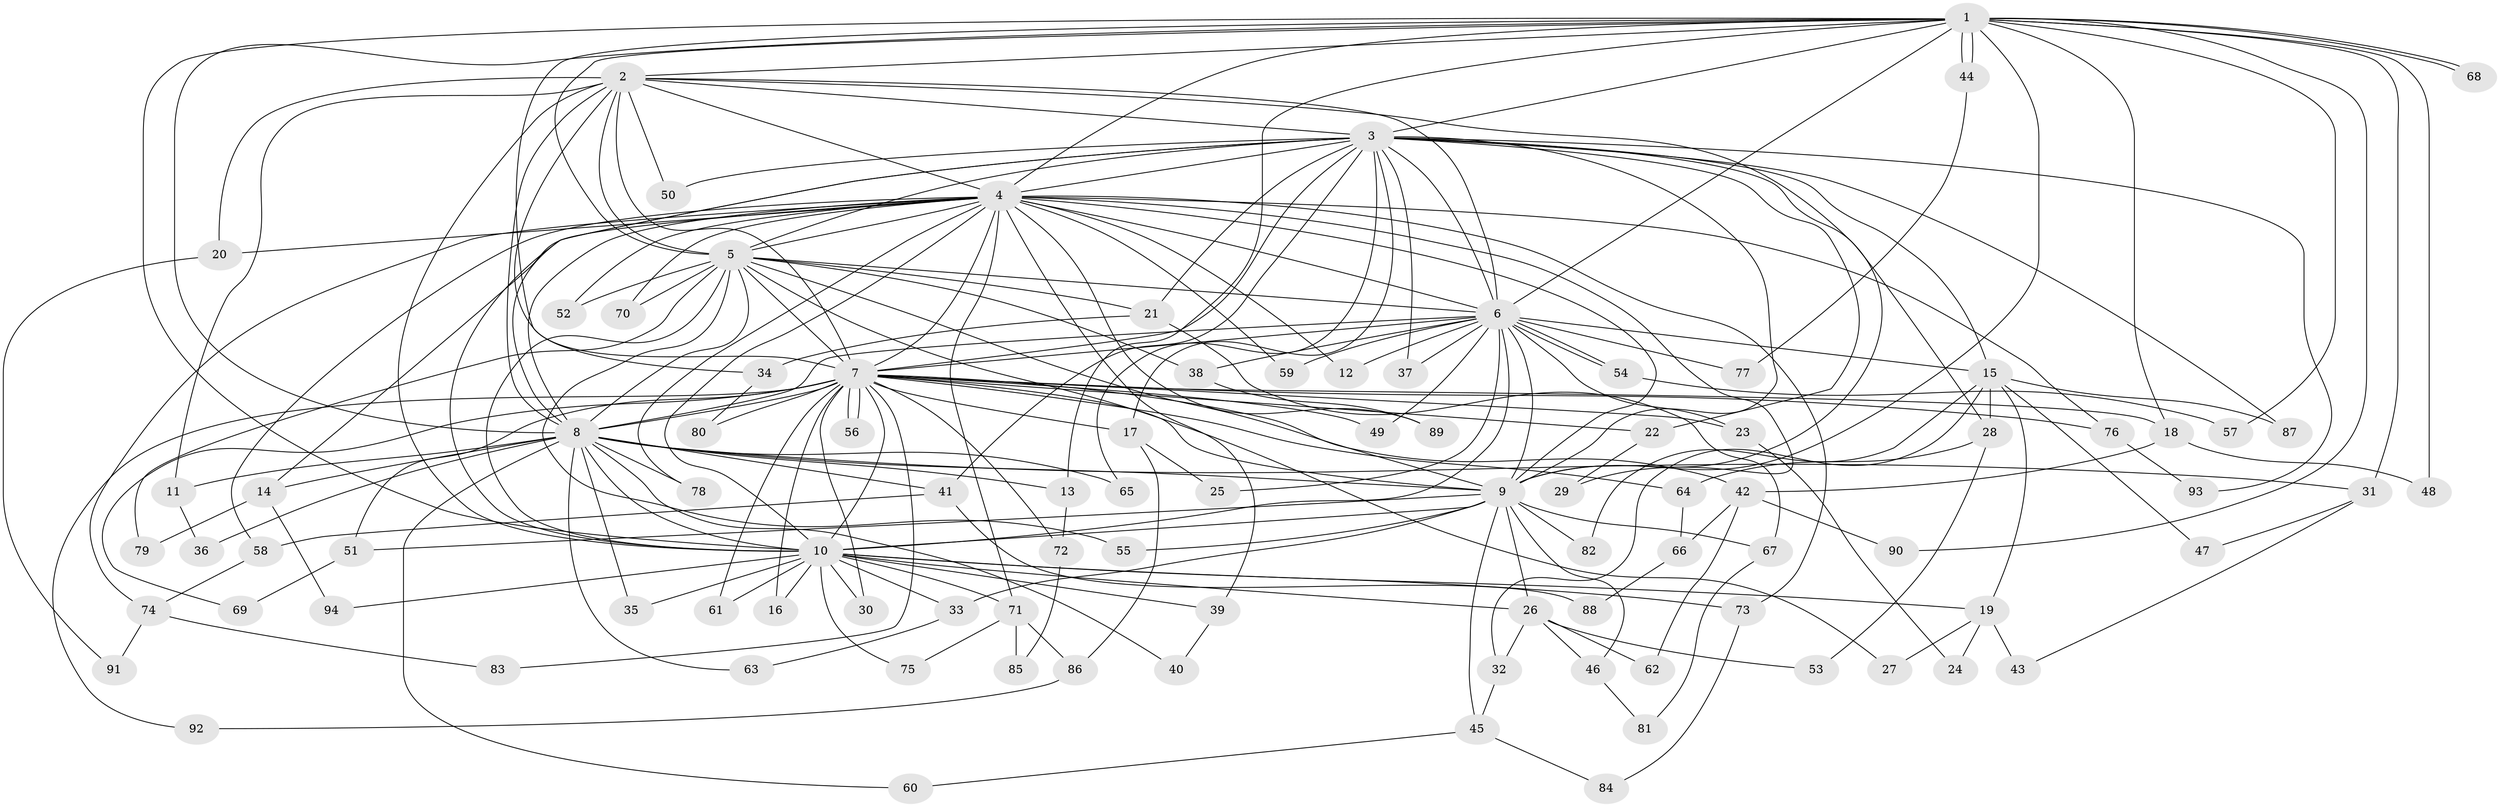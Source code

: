 // Generated by graph-tools (version 1.1) at 2025/34/03/09/25 02:34:45]
// undirected, 94 vertices, 213 edges
graph export_dot {
graph [start="1"]
  node [color=gray90,style=filled];
  1;
  2;
  3;
  4;
  5;
  6;
  7;
  8;
  9;
  10;
  11;
  12;
  13;
  14;
  15;
  16;
  17;
  18;
  19;
  20;
  21;
  22;
  23;
  24;
  25;
  26;
  27;
  28;
  29;
  30;
  31;
  32;
  33;
  34;
  35;
  36;
  37;
  38;
  39;
  40;
  41;
  42;
  43;
  44;
  45;
  46;
  47;
  48;
  49;
  50;
  51;
  52;
  53;
  54;
  55;
  56;
  57;
  58;
  59;
  60;
  61;
  62;
  63;
  64;
  65;
  66;
  67;
  68;
  69;
  70;
  71;
  72;
  73;
  74;
  75;
  76;
  77;
  78;
  79;
  80;
  81;
  82;
  83;
  84;
  85;
  86;
  87;
  88;
  89;
  90;
  91;
  92;
  93;
  94;
  1 -- 2;
  1 -- 3;
  1 -- 4;
  1 -- 5;
  1 -- 6;
  1 -- 7;
  1 -- 8;
  1 -- 9;
  1 -- 10;
  1 -- 13;
  1 -- 18;
  1 -- 31;
  1 -- 44;
  1 -- 44;
  1 -- 48;
  1 -- 57;
  1 -- 68;
  1 -- 68;
  1 -- 90;
  2 -- 3;
  2 -- 4;
  2 -- 5;
  2 -- 6;
  2 -- 7;
  2 -- 8;
  2 -- 9;
  2 -- 10;
  2 -- 11;
  2 -- 20;
  2 -- 34;
  2 -- 50;
  3 -- 4;
  3 -- 5;
  3 -- 6;
  3 -- 7;
  3 -- 8;
  3 -- 9;
  3 -- 10;
  3 -- 15;
  3 -- 17;
  3 -- 21;
  3 -- 22;
  3 -- 28;
  3 -- 37;
  3 -- 41;
  3 -- 50;
  3 -- 65;
  3 -- 87;
  3 -- 93;
  4 -- 5;
  4 -- 6;
  4 -- 7;
  4 -- 8;
  4 -- 9;
  4 -- 10;
  4 -- 12;
  4 -- 14;
  4 -- 20;
  4 -- 29;
  4 -- 39;
  4 -- 52;
  4 -- 58;
  4 -- 59;
  4 -- 70;
  4 -- 71;
  4 -- 73;
  4 -- 74;
  4 -- 76;
  4 -- 78;
  4 -- 89;
  5 -- 6;
  5 -- 7;
  5 -- 8;
  5 -- 9;
  5 -- 10;
  5 -- 21;
  5 -- 27;
  5 -- 38;
  5 -- 52;
  5 -- 55;
  5 -- 70;
  5 -- 79;
  6 -- 7;
  6 -- 8;
  6 -- 9;
  6 -- 10;
  6 -- 12;
  6 -- 15;
  6 -- 23;
  6 -- 25;
  6 -- 37;
  6 -- 38;
  6 -- 49;
  6 -- 54;
  6 -- 54;
  6 -- 59;
  6 -- 77;
  7 -- 8;
  7 -- 9;
  7 -- 10;
  7 -- 16;
  7 -- 17;
  7 -- 18;
  7 -- 22;
  7 -- 23;
  7 -- 30;
  7 -- 42;
  7 -- 49;
  7 -- 51;
  7 -- 56;
  7 -- 56;
  7 -- 61;
  7 -- 64;
  7 -- 69;
  7 -- 72;
  7 -- 76;
  7 -- 80;
  7 -- 83;
  7 -- 92;
  8 -- 9;
  8 -- 10;
  8 -- 11;
  8 -- 13;
  8 -- 14;
  8 -- 31;
  8 -- 35;
  8 -- 36;
  8 -- 40;
  8 -- 41;
  8 -- 60;
  8 -- 63;
  8 -- 65;
  8 -- 78;
  9 -- 10;
  9 -- 26;
  9 -- 33;
  9 -- 45;
  9 -- 46;
  9 -- 51;
  9 -- 55;
  9 -- 67;
  9 -- 82;
  10 -- 16;
  10 -- 19;
  10 -- 26;
  10 -- 30;
  10 -- 33;
  10 -- 35;
  10 -- 39;
  10 -- 61;
  10 -- 71;
  10 -- 73;
  10 -- 75;
  10 -- 94;
  11 -- 36;
  13 -- 72;
  14 -- 79;
  14 -- 94;
  15 -- 19;
  15 -- 28;
  15 -- 32;
  15 -- 47;
  15 -- 82;
  15 -- 87;
  17 -- 25;
  17 -- 86;
  18 -- 42;
  18 -- 48;
  19 -- 24;
  19 -- 27;
  19 -- 43;
  20 -- 91;
  21 -- 34;
  21 -- 67;
  22 -- 29;
  23 -- 24;
  26 -- 32;
  26 -- 46;
  26 -- 53;
  26 -- 62;
  28 -- 53;
  28 -- 64;
  31 -- 43;
  31 -- 47;
  32 -- 45;
  33 -- 63;
  34 -- 80;
  38 -- 89;
  39 -- 40;
  41 -- 58;
  41 -- 88;
  42 -- 62;
  42 -- 66;
  42 -- 90;
  44 -- 77;
  45 -- 60;
  45 -- 84;
  46 -- 81;
  51 -- 69;
  54 -- 57;
  58 -- 74;
  64 -- 66;
  66 -- 88;
  67 -- 81;
  71 -- 75;
  71 -- 85;
  71 -- 86;
  72 -- 85;
  73 -- 84;
  74 -- 83;
  74 -- 91;
  76 -- 93;
  86 -- 92;
}
